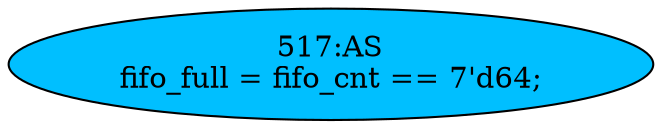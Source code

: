 strict digraph "" {
	node [label="\N"];
	"517:AS"	 [ast="<pyverilog.vparser.ast.Assign object at 0x7feea1c0da90>",
		def_var="['fifo_full']",
		fillcolor=deepskyblue,
		label="517:AS
fifo_full = fifo_cnt == 7'd64;",
		statements="[]",
		style=filled,
		typ=Assign,
		use_var="['fifo_cnt']"];
}
